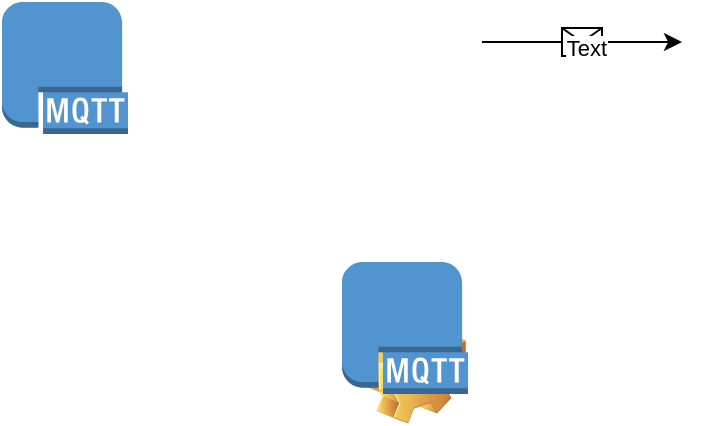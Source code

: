 <mxfile version="24.8.0">
  <diagram name="Page-1" id="GxixDLq5Sg1r-jbVdXjj">
    <mxGraphModel dx="2074" dy="1114" grid="1" gridSize="10" guides="1" tooltips="1" connect="1" arrows="1" fold="1" page="1" pageScale="1" pageWidth="827" pageHeight="1169" math="0" shadow="0">
      <root>
        <mxCell id="0" />
        <mxCell id="1" parent="0" />
        <mxCell id="4Fuf1_uEG7h10Rq8vEHr-17" value="" style="shape=image;html=1;verticalLabelPosition=bottom;verticalAlign=top;imageAspect=1;aspect=fixed;image=img/clipart/Gear_128x128.png" parent="1" vertex="1">
          <mxGeometry x="390" y="530" width="52" height="61" as="geometry" />
        </mxCell>
        <mxCell id="4Fuf1_uEG7h10Rq8vEHr-18" value="" style="endArrow=classic;html=1;rounded=0;" parent="1" edge="1">
          <mxGeometry relative="1" as="geometry">
            <mxPoint x="450" y="400" as="sourcePoint" />
            <mxPoint x="550" y="400" as="targetPoint" />
          </mxGeometry>
        </mxCell>
        <mxCell id="4Fuf1_uEG7h10Rq8vEHr-19" value="" style="shape=message;html=1;outlineConnect=0;" parent="4Fuf1_uEG7h10Rq8vEHr-18" vertex="1">
          <mxGeometry width="20" height="14" relative="1" as="geometry">
            <mxPoint x="-10" y="-7" as="offset" />
          </mxGeometry>
        </mxCell>
        <mxCell id="4Fuf1_uEG7h10Rq8vEHr-20" value="Text" style="edgeLabel;html=1;align=center;verticalAlign=middle;resizable=0;points=[];" parent="4Fuf1_uEG7h10Rq8vEHr-18" vertex="1" connectable="0">
          <mxGeometry x="0.04" y="-3" relative="1" as="geometry">
            <mxPoint as="offset" />
          </mxGeometry>
        </mxCell>
        <mxCell id="4Fuf1_uEG7h10Rq8vEHr-21" value="" style="outlineConnect=0;dashed=0;verticalLabelPosition=bottom;verticalAlign=top;align=center;html=1;shape=mxgraph.aws3.mqtt_protocol;fillColor=#5294CF;gradientColor=none;" parent="1" vertex="1">
          <mxGeometry x="380" y="510" width="63" height="66" as="geometry" />
        </mxCell>
        <mxCell id="4Fuf1_uEG7h10Rq8vEHr-22" value="" style="outlineConnect=0;dashed=0;verticalLabelPosition=bottom;verticalAlign=top;align=center;html=1;shape=mxgraph.aws3.mqtt_protocol;fillColor=#5294CF;gradientColor=none;" parent="1" vertex="1">
          <mxGeometry x="210" y="380" width="63" height="66" as="geometry" />
        </mxCell>
      </root>
    </mxGraphModel>
  </diagram>
</mxfile>
